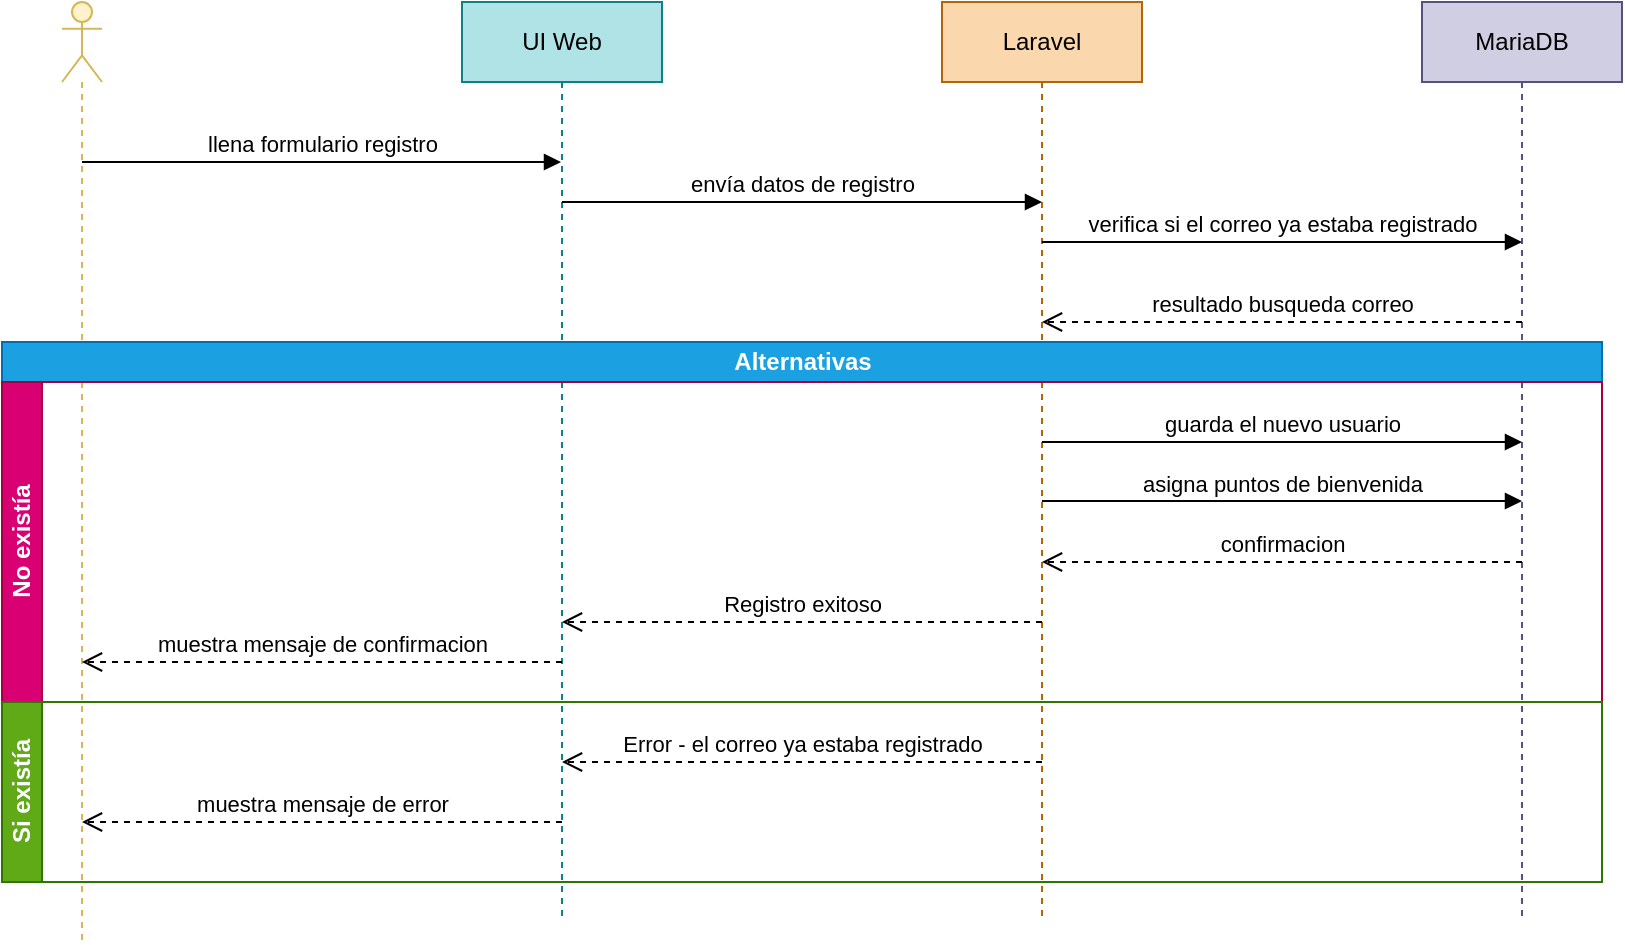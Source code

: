<mxfile version="28.1.2" pages="6">
  <diagram name="Registrar usuario" id="UJ_uNcz4UX6Dy2-KHooO">
    <mxGraphModel dx="853" dy="854" grid="1" gridSize="10" guides="1" tooltips="1" connect="1" arrows="1" fold="1" page="1" pageScale="1" pageWidth="827" pageHeight="1169" math="0" shadow="0">
      <root>
        <mxCell id="0" />
        <mxCell id="1" parent="0" />
        <mxCell id="fkNS6kfE9ZaTTPGnt6FC-4" value="" style="shape=umlLifeline;perimeter=lifelinePerimeter;whiteSpace=wrap;html=1;container=1;dropTarget=0;collapsible=0;recursiveResize=0;outlineConnect=0;portConstraint=eastwest;newEdgeStyle={&quot;curved&quot;:0,&quot;rounded&quot;:0};participant=umlActor;fillColor=#fff2cc;strokeColor=#d6b656;" vertex="1" parent="1">
          <mxGeometry x="30" y="40" width="20" height="470" as="geometry" />
        </mxCell>
        <mxCell id="fkNS6kfE9ZaTTPGnt6FC-5" value="UI Web" style="shape=umlLifeline;perimeter=lifelinePerimeter;whiteSpace=wrap;html=1;container=1;dropTarget=0;collapsible=0;recursiveResize=0;outlineConnect=0;portConstraint=eastwest;newEdgeStyle={&quot;curved&quot;:0,&quot;rounded&quot;:0};fillColor=#b0e3e6;strokeColor=#0e8088;" vertex="1" parent="1">
          <mxGeometry x="230" y="40" width="100" height="460" as="geometry" />
        </mxCell>
        <mxCell id="fkNS6kfE9ZaTTPGnt6FC-6" value="Laravel" style="shape=umlLifeline;perimeter=lifelinePerimeter;whiteSpace=wrap;html=1;container=1;dropTarget=0;collapsible=0;recursiveResize=0;outlineConnect=0;portConstraint=eastwest;newEdgeStyle={&quot;curved&quot;:0,&quot;rounded&quot;:0};fillColor=#fad7ac;strokeColor=#b46504;" vertex="1" parent="1">
          <mxGeometry x="470" y="40" width="100" height="460" as="geometry" />
        </mxCell>
        <mxCell id="fkNS6kfE9ZaTTPGnt6FC-7" value="MariaDB" style="shape=umlLifeline;perimeter=lifelinePerimeter;whiteSpace=wrap;html=1;container=1;dropTarget=0;collapsible=0;recursiveResize=0;outlineConnect=0;portConstraint=eastwest;newEdgeStyle={&quot;curved&quot;:0,&quot;rounded&quot;:0};fillColor=#d0cee2;strokeColor=#56517e;" vertex="1" parent="1">
          <mxGeometry x="710" y="40" width="100" height="460" as="geometry" />
        </mxCell>
        <mxCell id="fkNS6kfE9ZaTTPGnt6FC-8" value="llena formulario registro" style="html=1;verticalAlign=bottom;endArrow=block;curved=0;rounded=0;" edge="1" parent="1" target="fkNS6kfE9ZaTTPGnt6FC-5">
          <mxGeometry x="0.002" width="80" relative="1" as="geometry">
            <mxPoint x="40" y="120" as="sourcePoint" />
            <mxPoint x="120" y="120" as="targetPoint" />
            <mxPoint as="offset" />
          </mxGeometry>
        </mxCell>
        <mxCell id="fkNS6kfE9ZaTTPGnt6FC-9" value="envía datos de registro" style="html=1;verticalAlign=bottom;endArrow=block;curved=0;rounded=0;" edge="1" parent="1">
          <mxGeometry x="0.002" width="80" relative="1" as="geometry">
            <mxPoint x="280" y="140" as="sourcePoint" />
            <mxPoint x="520" y="140" as="targetPoint" />
            <mxPoint as="offset" />
          </mxGeometry>
        </mxCell>
        <mxCell id="fkNS6kfE9ZaTTPGnt6FC-10" value="verifica si el correo ya estaba registrado" style="html=1;verticalAlign=bottom;endArrow=block;curved=0;rounded=0;" edge="1" parent="1">
          <mxGeometry x="0.002" width="80" relative="1" as="geometry">
            <mxPoint x="520" y="160" as="sourcePoint" />
            <mxPoint x="760" y="160" as="targetPoint" />
            <mxPoint as="offset" />
          </mxGeometry>
        </mxCell>
        <mxCell id="fkNS6kfE9ZaTTPGnt6FC-11" value="resultado busqueda correo" style="html=1;verticalAlign=bottom;endArrow=open;dashed=1;endSize=8;curved=0;rounded=0;" edge="1" parent="1" target="fkNS6kfE9ZaTTPGnt6FC-6">
          <mxGeometry relative="1" as="geometry">
            <mxPoint x="760" y="200" as="sourcePoint" />
            <mxPoint x="680" y="200" as="targetPoint" />
          </mxGeometry>
        </mxCell>
        <mxCell id="fkNS6kfE9ZaTTPGnt6FC-12" value="Alternativas" style="swimlane;childLayout=stackLayout;resizeParent=1;resizeParentMax=0;horizontal=1;startSize=20;horizontalStack=0;html=1;fillColor=#1ba1e2;fontColor=#ffffff;strokeColor=#006EAF;" vertex="1" parent="1">
          <mxGeometry y="210" width="800" height="270" as="geometry">
            <mxRectangle x="10" y="210" width="60" height="30" as="alternateBounds" />
          </mxGeometry>
        </mxCell>
        <mxCell id="fkNS6kfE9ZaTTPGnt6FC-13" value="No existía" style="swimlane;startSize=20;horizontal=0;html=1;fillColor=#d80073;strokeColor=#A50040;fontColor=#ffffff;" vertex="1" parent="fkNS6kfE9ZaTTPGnt6FC-12">
          <mxGeometry y="20" width="800" height="160" as="geometry" />
        </mxCell>
        <mxCell id="fkNS6kfE9ZaTTPGnt6FC-16" value="guarda el nuevo usuario" style="html=1;verticalAlign=bottom;endArrow=block;curved=0;rounded=0;" edge="1" parent="fkNS6kfE9ZaTTPGnt6FC-13">
          <mxGeometry x="0.002" width="80" relative="1" as="geometry">
            <mxPoint x="520" y="30" as="sourcePoint" />
            <mxPoint x="760" y="30" as="targetPoint" />
            <mxPoint as="offset" />
          </mxGeometry>
        </mxCell>
        <mxCell id="fkNS6kfE9ZaTTPGnt6FC-17" value="asigna puntos de bienvenida" style="html=1;verticalAlign=bottom;endArrow=block;curved=0;rounded=0;" edge="1" parent="fkNS6kfE9ZaTTPGnt6FC-13">
          <mxGeometry x="0.002" width="80" relative="1" as="geometry">
            <mxPoint x="520" y="59.5" as="sourcePoint" />
            <mxPoint x="760" y="59.5" as="targetPoint" />
            <mxPoint as="offset" />
          </mxGeometry>
        </mxCell>
        <mxCell id="fkNS6kfE9ZaTTPGnt6FC-20" value="confirmacion" style="html=1;verticalAlign=bottom;endArrow=open;dashed=1;endSize=8;curved=0;rounded=0;" edge="1" parent="fkNS6kfE9ZaTTPGnt6FC-13">
          <mxGeometry relative="1" as="geometry">
            <mxPoint x="760" y="90" as="sourcePoint" />
            <mxPoint x="520" y="90" as="targetPoint" />
          </mxGeometry>
        </mxCell>
        <mxCell id="fkNS6kfE9ZaTTPGnt6FC-21" value="Registro exitoso" style="html=1;verticalAlign=bottom;endArrow=open;dashed=1;endSize=8;curved=0;rounded=0;" edge="1" parent="fkNS6kfE9ZaTTPGnt6FC-13">
          <mxGeometry relative="1" as="geometry">
            <mxPoint x="520" y="120" as="sourcePoint" />
            <mxPoint x="280" y="120" as="targetPoint" />
          </mxGeometry>
        </mxCell>
        <mxCell id="fkNS6kfE9ZaTTPGnt6FC-22" value="muestra mensaje de confirmacion" style="html=1;verticalAlign=bottom;endArrow=open;dashed=1;endSize=8;curved=0;rounded=0;" edge="1" parent="fkNS6kfE9ZaTTPGnt6FC-13">
          <mxGeometry relative="1" as="geometry">
            <mxPoint x="280" y="140" as="sourcePoint" />
            <mxPoint x="40" y="140" as="targetPoint" />
          </mxGeometry>
        </mxCell>
        <mxCell id="fkNS6kfE9ZaTTPGnt6FC-14" value="Si existía" style="swimlane;startSize=20;horizontal=0;html=1;fillColor=#60a917;strokeColor=#2D7600;fontColor=#ffffff;" vertex="1" parent="fkNS6kfE9ZaTTPGnt6FC-12">
          <mxGeometry y="180" width="800" height="90" as="geometry" />
        </mxCell>
        <mxCell id="fkNS6kfE9ZaTTPGnt6FC-23" value="Error - el correo ya estaba registrado" style="html=1;verticalAlign=bottom;endArrow=open;dashed=1;endSize=8;curved=0;rounded=0;" edge="1" parent="fkNS6kfE9ZaTTPGnt6FC-14">
          <mxGeometry relative="1" as="geometry">
            <mxPoint x="520" y="30" as="sourcePoint" />
            <mxPoint x="280" y="30" as="targetPoint" />
          </mxGeometry>
        </mxCell>
        <mxCell id="fkNS6kfE9ZaTTPGnt6FC-24" value="muestra mensaje de error" style="html=1;verticalAlign=bottom;endArrow=open;dashed=1;endSize=8;curved=0;rounded=0;" edge="1" parent="fkNS6kfE9ZaTTPGnt6FC-14">
          <mxGeometry relative="1" as="geometry">
            <mxPoint x="280" y="60" as="sourcePoint" />
            <mxPoint x="40" y="60" as="targetPoint" />
          </mxGeometry>
        </mxCell>
      </root>
    </mxGraphModel>
  </diagram>
  <diagram id="Fi9uTJv4X4S3w-IiJZkT" name="Iniciar sesion">
    <mxGraphModel dx="1749" dy="1005" grid="1" gridSize="10" guides="1" tooltips="1" connect="1" arrows="1" fold="1" page="1" pageScale="1" pageWidth="827" pageHeight="1169" math="0" shadow="0">
      <root>
        <mxCell id="0" />
        <mxCell id="1" parent="0" />
        <mxCell id="q822ZF4J83Y08JKzgjxK-1" value="" style="shape=umlLifeline;perimeter=lifelinePerimeter;whiteSpace=wrap;html=1;container=1;dropTarget=0;collapsible=0;recursiveResize=0;outlineConnect=0;portConstraint=eastwest;newEdgeStyle={&quot;curved&quot;:0,&quot;rounded&quot;:0};participant=umlActor;fillColor=#fff2cc;strokeColor=#d6b656;" vertex="1" parent="1">
          <mxGeometry x="30" y="40" width="20" height="1120" as="geometry" />
        </mxCell>
        <mxCell id="q822ZF4J83Y08JKzgjxK-2" value="UI Web" style="shape=umlLifeline;perimeter=lifelinePerimeter;whiteSpace=wrap;html=1;container=1;dropTarget=0;collapsible=0;recursiveResize=0;outlineConnect=0;portConstraint=eastwest;newEdgeStyle={&quot;curved&quot;:0,&quot;rounded&quot;:0};fillColor=#b0e3e6;strokeColor=#0e8088;" vertex="1" parent="1">
          <mxGeometry x="230" y="40" width="100" height="1120" as="geometry" />
        </mxCell>
        <mxCell id="q822ZF4J83Y08JKzgjxK-3" value="Laravel" style="shape=umlLifeline;perimeter=lifelinePerimeter;whiteSpace=wrap;html=1;container=1;dropTarget=0;collapsible=0;recursiveResize=0;outlineConnect=0;portConstraint=eastwest;newEdgeStyle={&quot;curved&quot;:0,&quot;rounded&quot;:0};fillColor=#fad7ac;strokeColor=#b46504;" vertex="1" parent="1">
          <mxGeometry x="470" y="40" width="100" height="1120" as="geometry" />
        </mxCell>
        <mxCell id="q822ZF4J83Y08JKzgjxK-4" value="MariaDB" style="shape=umlLifeline;perimeter=lifelinePerimeter;whiteSpace=wrap;html=1;container=1;dropTarget=0;collapsible=0;recursiveResize=0;outlineConnect=0;portConstraint=eastwest;newEdgeStyle={&quot;curved&quot;:0,&quot;rounded&quot;:0};fillColor=#d0cee2;strokeColor=#56517e;" vertex="1" parent="1">
          <mxGeometry x="710" y="40" width="100" height="1120" as="geometry" />
        </mxCell>
        <mxCell id="ua6VMXtDy6MTpeNDuI1c-1" value="ingresa correo y contraseña" style="html=1;verticalAlign=bottom;endArrow=block;curved=0;rounded=0;" edge="1" parent="1">
          <mxGeometry x="0.002" width="80" relative="1" as="geometry">
            <mxPoint x="40" y="110" as="sourcePoint" />
            <mxPoint x="280" y="110" as="targetPoint" />
            <mxPoint as="offset" />
          </mxGeometry>
        </mxCell>
        <mxCell id="ua6VMXtDy6MTpeNDuI1c-2" value="envia correo y contraseña" style="html=1;verticalAlign=bottom;endArrow=block;curved=0;rounded=0;" edge="1" parent="1">
          <mxGeometry width="80" relative="1" as="geometry">
            <mxPoint x="280" y="130" as="sourcePoint" />
            <mxPoint x="520" y="130" as="targetPoint" />
            <mxPoint as="offset" />
          </mxGeometry>
        </mxCell>
        <mxCell id="ua6VMXtDy6MTpeNDuI1c-3" value="verifica si el usuario existe" style="html=1;verticalAlign=bottom;endArrow=block;curved=0;rounded=0;" edge="1" parent="1">
          <mxGeometry width="80" relative="1" as="geometry">
            <mxPoint x="520" y="140" as="sourcePoint" />
            <mxPoint x="760" y="140" as="targetPoint" />
            <mxPoint as="offset" />
          </mxGeometry>
        </mxCell>
        <mxCell id="IFvK_lkDma7g4BDo8xlm-1" value="devuelve datos del usuario" style="html=1;verticalAlign=bottom;endArrow=open;dashed=1;endSize=8;curved=0;rounded=0;" edge="1" parent="1">
          <mxGeometry relative="1" as="geometry">
            <mxPoint x="760" y="170" as="sourcePoint" />
            <mxPoint x="520" y="170" as="targetPoint" />
            <mxPoint as="offset" />
          </mxGeometry>
        </mxCell>
        <mxCell id="ENkMs6y6ILJ4iQwvU0UK-1" value="Alternativas existencia de usuario" style="swimlane;childLayout=stackLayout;resizeParent=1;resizeParentMax=0;horizontal=1;startSize=20;horizontalStack=0;html=1;fillColor=#1ba1e2;fontColor=#ffffff;strokeColor=#006EAF;" vertex="1" parent="1">
          <mxGeometry x="-50" y="180" width="864" height="980" as="geometry">
            <mxRectangle x="10" y="210" width="60" height="30" as="alternateBounds" />
          </mxGeometry>
        </mxCell>
        <mxCell id="ENkMs6y6ILJ4iQwvU0UK-2" value="Si existe" style="swimlane;startSize=20;horizontal=0;html=1;fillColor=#60a917;strokeColor=#2D7600;fontColor=#ffffff;" vertex="1" parent="ENkMs6y6ILJ4iQwvU0UK-1">
          <mxGeometry y="20" width="864" height="880" as="geometry" />
        </mxCell>
        <mxCell id="ENkMs6y6ILJ4iQwvU0UK-13" value="" style="html=1;points=[[0,0,0,0,5],[0,1,0,0,-5],[1,0,0,0,5],[1,1,0,0,-5]];perimeter=orthogonalPerimeter;outlineConnect=0;targetShapes=umlLifeline;portConstraint=eastwest;newEdgeStyle={&quot;curved&quot;:0,&quot;rounded&quot;:0};" vertex="1" parent="ENkMs6y6ILJ4iQwvU0UK-2">
          <mxGeometry x="566" y="30" width="10" height="40" as="geometry" />
        </mxCell>
        <mxCell id="ENkMs6y6ILJ4iQwvU0UK-14" value="verificar hash de contraseña" style="html=1;align=left;spacingLeft=2;endArrow=block;rounded=0;edgeStyle=orthogonalEdgeStyle;curved=0;rounded=0;" edge="1" target="ENkMs6y6ILJ4iQwvU0UK-13" parent="ENkMs6y6ILJ4iQwvU0UK-2">
          <mxGeometry relative="1" as="geometry">
            <mxPoint x="571" y="10" as="sourcePoint" />
            <Array as="points">
              <mxPoint x="601" y="40" />
            </Array>
          </mxGeometry>
        </mxCell>
        <mxCell id="ENkMs6y6ILJ4iQwvU0UK-16" value="Alternativas hash valido" style="swimlane;childLayout=stackLayout;resizeParent=1;resizeParentMax=0;horizontal=1;startSize=20;horizontalStack=0;html=1;fillColor=#1ba1e2;fontColor=#ffffff;strokeColor=#006EAF;" vertex="1" parent="ENkMs6y6ILJ4iQwvU0UK-2">
          <mxGeometry x="30" y="75" width="834" height="800" as="geometry">
            <mxRectangle x="10" y="210" width="60" height="30" as="alternateBounds" />
          </mxGeometry>
        </mxCell>
        <mxCell id="ENkMs6y6ILJ4iQwvU0UK-17" value="Hash valido" style="swimlane;startSize=20;horizontal=0;html=1;fillColor=#60a917;strokeColor=#2D7600;fontColor=#ffffff;" vertex="1" parent="ENkMs6y6ILJ4iQwvU0UK-16">
          <mxGeometry y="20" width="834" height="700" as="geometry" />
        </mxCell>
        <mxCell id="ENkMs6y6ILJ4iQwvU0UK-22" value="Alternativas tiene 2fa" style="swimlane;childLayout=stackLayout;resizeParent=1;resizeParentMax=0;horizontal=1;startSize=20;horizontalStack=0;html=1;fillColor=#1ba1e2;fontColor=#ffffff;strokeColor=#006EAF;" vertex="1" parent="ENkMs6y6ILJ4iQwvU0UK-17">
          <mxGeometry x="34" y="90" width="776" height="590" as="geometry">
            <mxRectangle x="10" y="210" width="60" height="30" as="alternateBounds" />
          </mxGeometry>
        </mxCell>
        <mxCell id="ENkMs6y6ILJ4iQwvU0UK-23" value="Si tiene" style="swimlane;startSize=20;horizontal=0;html=1;fillColor=#60a917;strokeColor=#2D7600;fontColor=#ffffff;" vertex="1" parent="ENkMs6y6ILJ4iQwvU0UK-22">
          <mxGeometry y="20" width="776" height="460" as="geometry" />
        </mxCell>
        <mxCell id="ENkMs6y6ILJ4iQwvU0UK-32" value="" style="html=1;points=[[0,0,0,0,5],[0,1,0,0,-5],[1,0,0,0,5],[1,1,0,0,-5]];perimeter=orthogonalPerimeter;outlineConnect=0;targetShapes=umlLifeline;portConstraint=eastwest;newEdgeStyle={&quot;curved&quot;:0,&quot;rounded&quot;:0};" vertex="1" parent="ENkMs6y6ILJ4iQwvU0UK-23">
          <mxGeometry x="502" y="35" width="10" height="40" as="geometry" />
        </mxCell>
        <mxCell id="ENkMs6y6ILJ4iQwvU0UK-33" value="envía correo con codigo" style="html=1;align=left;spacingLeft=2;endArrow=block;rounded=0;edgeStyle=orthogonalEdgeStyle;curved=0;rounded=0;" edge="1" target="ENkMs6y6ILJ4iQwvU0UK-32" parent="ENkMs6y6ILJ4iQwvU0UK-23">
          <mxGeometry relative="1" as="geometry">
            <mxPoint x="507" y="15" as="sourcePoint" />
            <Array as="points">
              <mxPoint x="537" y="45" />
            </Array>
          </mxGeometry>
        </mxCell>
        <mxCell id="ENkMs6y6ILJ4iQwvU0UK-37" value="solicita codigo" style="html=1;verticalAlign=bottom;endArrow=open;dashed=1;endSize=8;curved=0;rounded=0;" edge="1" parent="ENkMs6y6ILJ4iQwvU0UK-23">
          <mxGeometry relative="1" as="geometry">
            <mxPoint x="508" y="85" as="sourcePoint" />
            <mxPoint x="268" y="85" as="targetPoint" />
            <mxPoint as="offset" />
          </mxGeometry>
        </mxCell>
        <mxCell id="ENkMs6y6ILJ4iQwvU0UK-38" value="solicita codigo" style="html=1;verticalAlign=bottom;endArrow=open;dashed=1;endSize=8;curved=0;rounded=0;" edge="1" parent="ENkMs6y6ILJ4iQwvU0UK-23">
          <mxGeometry relative="1" as="geometry">
            <mxPoint x="266" y="109.58" as="sourcePoint" />
            <mxPoint x="26" y="109.58" as="targetPoint" />
            <mxPoint as="offset" />
          </mxGeometry>
        </mxCell>
        <mxCell id="ENkMs6y6ILJ4iQwvU0UK-40" value="ingresa codigo" style="html=1;verticalAlign=bottom;endArrow=block;curved=0;rounded=0;" edge="1" parent="ENkMs6y6ILJ4iQwvU0UK-23">
          <mxGeometry x="0.002" width="80" relative="1" as="geometry">
            <mxPoint x="26" y="135" as="sourcePoint" />
            <mxPoint x="266" y="135" as="targetPoint" />
            <mxPoint as="offset" />
          </mxGeometry>
        </mxCell>
        <mxCell id="ENkMs6y6ILJ4iQwvU0UK-41" value="envia codigo" style="html=1;verticalAlign=bottom;endArrow=block;curved=0;rounded=0;" edge="1" parent="ENkMs6y6ILJ4iQwvU0UK-23">
          <mxGeometry x="0.002" width="80" relative="1" as="geometry">
            <mxPoint x="268" y="155" as="sourcePoint" />
            <mxPoint x="508" y="155" as="targetPoint" />
            <mxPoint as="offset" />
          </mxGeometry>
        </mxCell>
        <mxCell id="ENkMs6y6ILJ4iQwvU0UK-42" value="Alternativas codigo 2fa correcto" style="swimlane;childLayout=stackLayout;resizeParent=1;resizeParentMax=0;horizontal=1;startSize=20;horizontalStack=0;html=1;fillColor=#1ba1e2;fontColor=#ffffff;strokeColor=#006EAF;" vertex="1" parent="ENkMs6y6ILJ4iQwvU0UK-23">
          <mxGeometry x="35" y="255" width="730" height="190" as="geometry">
            <mxRectangle x="10" y="210" width="60" height="30" as="alternateBounds" />
          </mxGeometry>
        </mxCell>
        <mxCell id="ENkMs6y6ILJ4iQwvU0UK-43" value="Corecto" style="swimlane;startSize=20;horizontal=0;html=1;fillColor=#60a917;strokeColor=#2D7600;fontColor=#ffffff;" vertex="1" parent="ENkMs6y6ILJ4iQwvU0UK-42">
          <mxGeometry y="20" width="730" height="100" as="geometry" />
        </mxCell>
        <mxCell id="ENkMs6y6ILJ4iQwvU0UK-49" value="genera nuevo código y lo almacena" style="html=1;verticalAlign=bottom;endArrow=block;curved=0;rounded=0;" edge="1" parent="ENkMs6y6ILJ4iQwvU0UK-43">
          <mxGeometry x="0.002" width="80" relative="1" as="geometry">
            <mxPoint x="471" y="24.5" as="sourcePoint" />
            <mxPoint x="711" y="24.5" as="targetPoint" />
            <mxPoint as="offset" />
          </mxGeometry>
        </mxCell>
        <mxCell id="ENkMs6y6ILJ4iQwvU0UK-50" value="ingreso aprobado" style="html=1;verticalAlign=bottom;endArrow=open;dashed=1;endSize=8;curved=0;rounded=0;" edge="1" parent="ENkMs6y6ILJ4iQwvU0UK-43">
          <mxGeometry relative="1" as="geometry">
            <mxPoint x="468" y="40" as="sourcePoint" />
            <mxPoint x="228" y="40" as="targetPoint" />
            <mxPoint as="offset" />
          </mxGeometry>
        </mxCell>
        <mxCell id="ENkMs6y6ILJ4iQwvU0UK-51" value="ingreso aprobado" style="html=1;verticalAlign=bottom;endArrow=open;dashed=1;endSize=8;curved=0;rounded=0;" edge="1" parent="ENkMs6y6ILJ4iQwvU0UK-43">
          <mxGeometry relative="1" as="geometry">
            <mxPoint x="231" y="80" as="sourcePoint" />
            <mxPoint x="21" y="80" as="targetPoint" />
            <mxPoint as="offset" />
          </mxGeometry>
        </mxCell>
        <mxCell id="ENkMs6y6ILJ4iQwvU0UK-44" value="Incorrecto" style="swimlane;startSize=20;horizontal=0;html=1;fillColor=#d80073;strokeColor=#A50040;fontColor=#ffffff;" vertex="1" parent="ENkMs6y6ILJ4iQwvU0UK-42">
          <mxGeometry y="120" width="730" height="70" as="geometry" />
        </mxCell>
        <mxCell id="ENkMs6y6ILJ4iQwvU0UK-52" value="ingreso denegado" style="html=1;verticalAlign=bottom;endArrow=open;dashed=1;endSize=8;curved=0;rounded=0;" edge="1" parent="ENkMs6y6ILJ4iQwvU0UK-44">
          <mxGeometry relative="1" as="geometry">
            <mxPoint x="468" y="30" as="sourcePoint" />
            <mxPoint x="228" y="30" as="targetPoint" />
            <mxPoint as="offset" />
          </mxGeometry>
        </mxCell>
        <mxCell id="ENkMs6y6ILJ4iQwvU0UK-54" value="ingreso denegado" style="html=1;verticalAlign=bottom;endArrow=open;dashed=1;endSize=8;curved=0;rounded=0;" edge="1" parent="ENkMs6y6ILJ4iQwvU0UK-44">
          <mxGeometry relative="1" as="geometry">
            <mxPoint x="231" y="50" as="sourcePoint" />
            <mxPoint x="21" y="50" as="targetPoint" />
            <mxPoint as="offset" />
          </mxGeometry>
        </mxCell>
        <mxCell id="ENkMs6y6ILJ4iQwvU0UK-45" value="" style="html=1;points=[[0,0,0,0,5],[0,1,0,0,-5],[1,0,0,0,5],[1,1,0,0,-5]];perimeter=orthogonalPerimeter;outlineConnect=0;targetShapes=umlLifeline;portConstraint=eastwest;newEdgeStyle={&quot;curved&quot;:0,&quot;rounded&quot;:0};" vertex="1" parent="ENkMs6y6ILJ4iQwvU0UK-23">
          <mxGeometry x="502" y="198" width="10" height="40" as="geometry" />
        </mxCell>
        <mxCell id="ENkMs6y6ILJ4iQwvU0UK-46" value="verifica que el codigo sea correcto" style="html=1;align=left;spacingLeft=2;endArrow=block;rounded=0;edgeStyle=orthogonalEdgeStyle;curved=0;rounded=0;" edge="1" target="ENkMs6y6ILJ4iQwvU0UK-45" parent="ENkMs6y6ILJ4iQwvU0UK-23">
          <mxGeometry x="0.012" relative="1" as="geometry">
            <mxPoint x="507" y="178" as="sourcePoint" />
            <Array as="points">
              <mxPoint x="537" y="208" />
            </Array>
            <mxPoint as="offset" />
          </mxGeometry>
        </mxCell>
        <mxCell id="ENkMs6y6ILJ4iQwvU0UK-24" value="No tiene" style="swimlane;startSize=20;horizontal=0;html=1;fillColor=#d80073;strokeColor=#A50040;fontColor=#ffffff;" vertex="1" parent="ENkMs6y6ILJ4iQwvU0UK-22">
          <mxGeometry y="480" width="776" height="110" as="geometry" />
        </mxCell>
        <mxCell id="ENkMs6y6ILJ4iQwvU0UK-55" value="ingreso aprobado" style="html=1;verticalAlign=bottom;endArrow=open;dashed=1;endSize=8;curved=0;rounded=0;" edge="1" parent="ENkMs6y6ILJ4iQwvU0UK-24">
          <mxGeometry relative="1" as="geometry">
            <mxPoint x="508" y="39.5" as="sourcePoint" />
            <mxPoint x="268" y="39.5" as="targetPoint" />
            <mxPoint as="offset" />
          </mxGeometry>
        </mxCell>
        <mxCell id="ENkMs6y6ILJ4iQwvU0UK-56" value="ingreso aprobado" style="html=1;verticalAlign=bottom;endArrow=open;dashed=1;endSize=8;curved=0;rounded=0;" edge="1" parent="ENkMs6y6ILJ4iQwvU0UK-24">
          <mxGeometry relative="1" as="geometry">
            <mxPoint x="266" y="75" as="sourcePoint" />
            <mxPoint x="26" y="75" as="targetPoint" />
            <mxPoint as="offset" />
          </mxGeometry>
        </mxCell>
        <mxCell id="ENkMs6y6ILJ4iQwvU0UK-25" value="" style="html=1;points=[[0,0,0,0,5],[0,1,0,0,-5],[1,0,0,0,5],[1,1,0,0,-5]];perimeter=orthogonalPerimeter;outlineConnect=0;targetShapes=umlLifeline;portConstraint=eastwest;newEdgeStyle={&quot;curved&quot;:0,&quot;rounded&quot;:0};" vertex="1" parent="ENkMs6y6ILJ4iQwvU0UK-17">
          <mxGeometry x="535" y="35" width="10" height="40" as="geometry" />
        </mxCell>
        <mxCell id="ENkMs6y6ILJ4iQwvU0UK-26" value="verificar si tiene 2fa" style="html=1;align=left;spacingLeft=2;endArrow=block;rounded=0;edgeStyle=orthogonalEdgeStyle;curved=0;rounded=0;" edge="1" target="ENkMs6y6ILJ4iQwvU0UK-25" parent="ENkMs6y6ILJ4iQwvU0UK-17">
          <mxGeometry relative="1" as="geometry">
            <mxPoint x="540" y="15" as="sourcePoint" />
            <Array as="points">
              <mxPoint x="570" y="45" />
            </Array>
          </mxGeometry>
        </mxCell>
        <mxCell id="ENkMs6y6ILJ4iQwvU0UK-20" value="Hash invalido" style="swimlane;startSize=20;horizontal=0;html=1;fillColor=#d80073;strokeColor=#A50040;fontColor=#ffffff;" vertex="1" parent="ENkMs6y6ILJ4iQwvU0UK-16">
          <mxGeometry y="720" width="834" height="80" as="geometry" />
        </mxCell>
        <mxCell id="ENkMs6y6ILJ4iQwvU0UK-57" value="ingreso denegado" style="html=1;verticalAlign=bottom;endArrow=open;dashed=1;endSize=8;curved=0;rounded=0;" edge="1" parent="ENkMs6y6ILJ4iQwvU0UK-20">
          <mxGeometry relative="1" as="geometry">
            <mxPoint x="539" y="25" as="sourcePoint" />
            <mxPoint x="299" y="25" as="targetPoint" />
            <mxPoint as="offset" />
          </mxGeometry>
        </mxCell>
        <mxCell id="ENkMs6y6ILJ4iQwvU0UK-58" value="ingreso denegado" style="html=1;verticalAlign=bottom;endArrow=open;dashed=1;endSize=8;curved=0;rounded=0;" edge="1" parent="ENkMs6y6ILJ4iQwvU0UK-20" target="q822ZF4J83Y08JKzgjxK-1">
          <mxGeometry relative="1" as="geometry">
            <mxPoint x="302" y="45" as="sourcePoint" />
            <mxPoint x="92" y="45" as="targetPoint" />
            <mxPoint as="offset" />
          </mxGeometry>
        </mxCell>
        <mxCell id="ENkMs6y6ILJ4iQwvU0UK-8" value="No existe" style="swimlane;startSize=20;horizontal=0;html=1;fillColor=#d80073;strokeColor=#A50040;fontColor=#ffffff;" vertex="1" parent="ENkMs6y6ILJ4iQwvU0UK-1">
          <mxGeometry y="900" width="864" height="80" as="geometry" />
        </mxCell>
        <mxCell id="ENkMs6y6ILJ4iQwvU0UK-59" value="el usuario no existe" style="html=1;verticalAlign=bottom;endArrow=open;dashed=1;endSize=8;curved=0;rounded=0;" edge="1" parent="ENkMs6y6ILJ4iQwvU0UK-8">
          <mxGeometry relative="1" as="geometry">
            <mxPoint x="567" y="30" as="sourcePoint" />
            <mxPoint x="327" y="30" as="targetPoint" />
            <mxPoint as="offset" />
          </mxGeometry>
        </mxCell>
        <mxCell id="ENkMs6y6ILJ4iQwvU0UK-60" value="avisa que el usuario no existe" style="html=1;verticalAlign=bottom;endArrow=open;dashed=1;endSize=8;curved=0;rounded=0;" edge="1" parent="ENkMs6y6ILJ4iQwvU0UK-8">
          <mxGeometry relative="1" as="geometry">
            <mxPoint x="330" y="50" as="sourcePoint" />
            <mxPoint x="90" y="50" as="targetPoint" />
            <mxPoint as="offset" />
          </mxGeometry>
        </mxCell>
      </root>
    </mxGraphModel>
  </diagram>
  <diagram id="fpOzOTXc8peaXdHfrbjy" name="Buscar documento">
    <mxGraphModel dx="922" dy="1005" grid="1" gridSize="10" guides="1" tooltips="1" connect="1" arrows="1" fold="1" page="1" pageScale="1" pageWidth="827" pageHeight="1169" math="0" shadow="0">
      <root>
        <mxCell id="0" />
        <mxCell id="1" parent="0" />
        <mxCell id="m-SFEw4Y-wjcYDZA8aWO-1" value="" style="shape=umlLifeline;perimeter=lifelinePerimeter;whiteSpace=wrap;html=1;container=1;dropTarget=0;collapsible=0;recursiveResize=0;outlineConnect=0;portConstraint=eastwest;newEdgeStyle={&quot;curved&quot;:0,&quot;rounded&quot;:0};participant=umlActor;fillColor=#fff2cc;strokeColor=#d6b656;" vertex="1" parent="1">
          <mxGeometry x="30" y="10" width="20" height="450" as="geometry" />
        </mxCell>
        <mxCell id="m-SFEw4Y-wjcYDZA8aWO-2" value="UI Web" style="shape=umlLifeline;perimeter=lifelinePerimeter;whiteSpace=wrap;html=1;container=1;dropTarget=0;collapsible=0;recursiveResize=0;outlineConnect=0;portConstraint=eastwest;newEdgeStyle={&quot;curved&quot;:0,&quot;rounded&quot;:0};fillColor=#b0e3e6;strokeColor=#0e8088;" vertex="1" parent="1">
          <mxGeometry x="230" y="10" width="100" height="450" as="geometry" />
        </mxCell>
        <mxCell id="m-SFEw4Y-wjcYDZA8aWO-3" value="Laravel" style="shape=umlLifeline;perimeter=lifelinePerimeter;whiteSpace=wrap;html=1;container=1;dropTarget=0;collapsible=0;recursiveResize=0;outlineConnect=0;portConstraint=eastwest;newEdgeStyle={&quot;curved&quot;:0,&quot;rounded&quot;:0};fillColor=#fad7ac;strokeColor=#b46504;" vertex="1" parent="1">
          <mxGeometry x="470" y="10" width="100" height="450" as="geometry" />
        </mxCell>
        <mxCell id="m-SFEw4Y-wjcYDZA8aWO-4" value="MariaDB" style="shape=umlLifeline;perimeter=lifelinePerimeter;whiteSpace=wrap;html=1;container=1;dropTarget=0;collapsible=0;recursiveResize=0;outlineConnect=0;portConstraint=eastwest;newEdgeStyle={&quot;curved&quot;:0,&quot;rounded&quot;:0};fillColor=#d0cee2;strokeColor=#56517e;" vertex="1" parent="1">
          <mxGeometry x="710" y="10" width="100" height="450" as="geometry" />
        </mxCell>
        <mxCell id="KBl19JkoWNstOV5EKoK8-1" value="ingresa el documento, autor, categoria" style="html=1;verticalAlign=bottom;endArrow=block;curved=0;rounded=0;" edge="1" parent="1">
          <mxGeometry x="0.002" width="80" relative="1" as="geometry">
            <mxPoint x="40" y="90" as="sourcePoint" />
            <mxPoint x="280" y="90" as="targetPoint" />
            <mxPoint as="offset" />
          </mxGeometry>
        </mxCell>
        <mxCell id="KBl19JkoWNstOV5EKoK8-2" value="solicita la busqueda" style="html=1;verticalAlign=bottom;endArrow=block;curved=0;rounded=0;" edge="1" parent="1">
          <mxGeometry x="0.002" width="80" relative="1" as="geometry">
            <mxPoint x="280" y="110" as="sourcePoint" />
            <mxPoint x="520" y="110" as="targetPoint" />
            <mxPoint as="offset" />
          </mxGeometry>
        </mxCell>
        <mxCell id="KBl19JkoWNstOV5EKoK8-3" value="realiza consulta sql" style="html=1;verticalAlign=bottom;endArrow=block;curved=0;rounded=0;" edge="1" parent="1">
          <mxGeometry x="0.002" width="80" relative="1" as="geometry">
            <mxPoint x="520" y="130" as="sourcePoint" />
            <mxPoint x="760" y="130" as="targetPoint" />
            <mxPoint as="offset" />
          </mxGeometry>
        </mxCell>
        <mxCell id="xOaUqQyCbxqPCF2P1L6a-1" value="devuelve las publicaciones con coicidencias" style="html=1;verticalAlign=bottom;endArrow=open;dashed=1;endSize=8;curved=0;rounded=0;" edge="1" parent="1">
          <mxGeometry relative="1" as="geometry">
            <mxPoint x="760" y="170" as="sourcePoint" />
            <mxPoint x="520" y="170" as="targetPoint" />
            <mxPoint as="offset" />
          </mxGeometry>
        </mxCell>
        <mxCell id="xOaUqQyCbxqPCF2P1L6a-2" value="Alternativas de resultados encontrados" style="swimlane;childLayout=stackLayout;resizeParent=1;resizeParentMax=0;horizontal=1;startSize=20;horizontalStack=0;html=1;fillColor=#1ba1e2;fontColor=#ffffff;strokeColor=#006EAF;" vertex="1" parent="1">
          <mxGeometry x="13" y="190" width="757" height="240" as="geometry">
            <mxRectangle x="10" y="210" width="60" height="30" as="alternateBounds" />
          </mxGeometry>
        </mxCell>
        <mxCell id="xOaUqQyCbxqPCF2P1L6a-4" value="Hay coincidencias" style="swimlane;startSize=20;horizontal=0;html=1;fillColor=#60a917;strokeColor=#2D7600;fontColor=#ffffff;" vertex="1" parent="xOaUqQyCbxqPCF2P1L6a-2">
          <mxGeometry y="20" width="757" height="100" as="geometry" />
        </mxCell>
        <mxCell id="xOaUqQyCbxqPCF2P1L6a-5" value="devuelve las publicaciones con coicidencias" style="html=1;verticalAlign=bottom;endArrow=open;dashed=1;endSize=8;curved=0;rounded=0;" edge="1" parent="xOaUqQyCbxqPCF2P1L6a-4">
          <mxGeometry relative="1" as="geometry">
            <mxPoint x="507" y="40" as="sourcePoint" />
            <mxPoint x="267" y="40" as="targetPoint" />
            <mxPoint as="offset" />
          </mxGeometry>
        </mxCell>
        <mxCell id="xOaUqQyCbxqPCF2P1L6a-6" value="muestra las publicaciones con coicidencias" style="html=1;verticalAlign=bottom;endArrow=open;dashed=1;endSize=8;curved=0;rounded=0;" edge="1" parent="xOaUqQyCbxqPCF2P1L6a-4">
          <mxGeometry relative="1" as="geometry">
            <mxPoint x="267" y="70" as="sourcePoint" />
            <mxPoint x="27" y="70" as="targetPoint" />
            <mxPoint as="offset" />
          </mxGeometry>
        </mxCell>
        <mxCell id="xOaUqQyCbxqPCF2P1L6a-3" value="Sin coincidencias" style="swimlane;startSize=20;horizontal=0;html=1;fillColor=#d80073;strokeColor=#A50040;fontColor=#ffffff;" vertex="1" parent="xOaUqQyCbxqPCF2P1L6a-2">
          <mxGeometry y="120" width="757" height="120" as="geometry" />
        </mxCell>
        <mxCell id="xOaUqQyCbxqPCF2P1L6a-7" value="devuelve un error sin coicidencias" style="html=1;verticalAlign=bottom;endArrow=open;dashed=1;endSize=8;curved=0;rounded=0;" edge="1" parent="xOaUqQyCbxqPCF2P1L6a-3">
          <mxGeometry relative="1" as="geometry">
            <mxPoint x="507" y="40" as="sourcePoint" />
            <mxPoint x="267" y="40" as="targetPoint" />
            <mxPoint as="offset" />
          </mxGeometry>
        </mxCell>
        <mxCell id="xOaUqQyCbxqPCF2P1L6a-8" value="muestra que no hubieron coincidencias" style="html=1;verticalAlign=bottom;endArrow=open;dashed=1;endSize=8;curved=0;rounded=0;" edge="1" parent="xOaUqQyCbxqPCF2P1L6a-3">
          <mxGeometry relative="1" as="geometry">
            <mxPoint x="267" y="80" as="sourcePoint" />
            <mxPoint x="27" y="80" as="targetPoint" />
            <mxPoint as="offset" />
          </mxGeometry>
        </mxCell>
      </root>
    </mxGraphModel>
  </diagram>
  <diagram id="zZ5DsnF83vTAMPtURi3W" name="Crear publicacion">
    <mxGraphModel dx="922" dy="1005" grid="1" gridSize="10" guides="1" tooltips="1" connect="1" arrows="1" fold="1" page="1" pageScale="1" pageWidth="827" pageHeight="1169" math="0" shadow="0">
      <root>
        <mxCell id="0" />
        <mxCell id="1" parent="0" />
        <mxCell id="YmTJZWKyc2SqfbgyCa1s-1" value="" style="shape=umlLifeline;perimeter=lifelinePerimeter;whiteSpace=wrap;html=1;container=1;dropTarget=0;collapsible=0;recursiveResize=0;outlineConnect=0;portConstraint=eastwest;newEdgeStyle={&quot;curved&quot;:0,&quot;rounded&quot;:0};participant=umlActor;fillColor=#fff2cc;strokeColor=#d6b656;" vertex="1" parent="1">
          <mxGeometry x="30" y="40" width="20" height="520" as="geometry" />
        </mxCell>
        <mxCell id="YmTJZWKyc2SqfbgyCa1s-2" value="UI Web" style="shape=umlLifeline;perimeter=lifelinePerimeter;whiteSpace=wrap;html=1;container=1;dropTarget=0;collapsible=0;recursiveResize=0;outlineConnect=0;portConstraint=eastwest;newEdgeStyle={&quot;curved&quot;:0,&quot;rounded&quot;:0};fillColor=#b0e3e6;strokeColor=#0e8088;" vertex="1" parent="1">
          <mxGeometry x="230" y="40" width="100" height="520" as="geometry" />
        </mxCell>
        <mxCell id="YmTJZWKyc2SqfbgyCa1s-3" value="Laravel" style="shape=umlLifeline;perimeter=lifelinePerimeter;whiteSpace=wrap;html=1;container=1;dropTarget=0;collapsible=0;recursiveResize=0;outlineConnect=0;portConstraint=eastwest;newEdgeStyle={&quot;curved&quot;:0,&quot;rounded&quot;:0};fillColor=#fad7ac;strokeColor=#b46504;" vertex="1" parent="1">
          <mxGeometry x="470" y="40" width="100" height="520" as="geometry" />
        </mxCell>
        <mxCell id="YmTJZWKyc2SqfbgyCa1s-4" value="Sistema archivos" style="shape=umlLifeline;perimeter=lifelinePerimeter;whiteSpace=wrap;html=1;container=1;dropTarget=0;collapsible=0;recursiveResize=0;outlineConnect=0;portConstraint=eastwest;newEdgeStyle={&quot;curved&quot;:0,&quot;rounded&quot;:0};fillColor=#bac8d3;strokeColor=#23445d;" vertex="1" parent="1">
          <mxGeometry x="710" y="40" width="100" height="520" as="geometry" />
        </mxCell>
        <mxCell id="YmTJZWKyc2SqfbgyCa1s-5" value="MariaDB" style="shape=umlLifeline;perimeter=lifelinePerimeter;whiteSpace=wrap;html=1;container=1;dropTarget=0;collapsible=0;recursiveResize=0;outlineConnect=0;portConstraint=eastwest;newEdgeStyle={&quot;curved&quot;:0,&quot;rounded&quot;:0};fillColor=#d0cee2;strokeColor=#56517e;" vertex="1" parent="1">
          <mxGeometry x="950" y="40" width="100" height="520" as="geometry" />
        </mxCell>
        <mxCell id="YmTJZWKyc2SqfbgyCa1s-7" value="" style="shape=umlLifeline;perimeter=lifelinePerimeter;whiteSpace=wrap;html=1;container=1;dropTarget=0;collapsible=0;recursiveResize=0;outlineConnect=0;portConstraint=eastwest;newEdgeStyle={&quot;curved&quot;:0,&quot;rounded&quot;:0};participant=umlActor;fillColor=#f8cecc;strokeColor=#b85450;" vertex="1" parent="1">
          <mxGeometry x="1231" y="40" width="20" height="520" as="geometry" />
        </mxCell>
        <mxCell id="jNE6jSa2DHOizVWYxn7r-1" value="llena campos solicitados" style="html=1;verticalAlign=bottom;endArrow=block;curved=0;rounded=0;" edge="1" parent="1">
          <mxGeometry x="0.002" width="80" relative="1" as="geometry">
            <mxPoint x="40" y="120" as="sourcePoint" />
            <mxPoint x="280" y="120" as="targetPoint" />
            <mxPoint as="offset" />
          </mxGeometry>
        </mxCell>
        <mxCell id="jNE6jSa2DHOizVWYxn7r-2" value="carga el archivo de la publicacion" style="html=1;verticalAlign=bottom;endArrow=block;curved=0;rounded=0;" edge="1" parent="1">
          <mxGeometry x="0.002" width="80" relative="1" as="geometry">
            <mxPoint x="40" y="150" as="sourcePoint" />
            <mxPoint x="280" y="150" as="targetPoint" />
            <mxPoint as="offset" />
          </mxGeometry>
        </mxCell>
        <mxCell id="jNE6jSa2DHOizVWYxn7r-3" value="envia la informacion de la publicacion" style="html=1;verticalAlign=bottom;endArrow=block;curved=0;rounded=0;" edge="1" parent="1">
          <mxGeometry x="0.002" width="80" relative="1" as="geometry">
            <mxPoint x="280" y="170" as="sourcePoint" />
            <mxPoint x="520" y="170" as="targetPoint" />
            <mxPoint as="offset" />
          </mxGeometry>
        </mxCell>
        <mxCell id="OqT_r85C3hOZpdxcr8G9-2" value="guarda el archivo" style="html=1;verticalAlign=bottom;endArrow=block;curved=0;rounded=0;" edge="1" parent="1">
          <mxGeometry x="0.002" width="80" relative="1" as="geometry">
            <mxPoint x="520" y="200" as="sourcePoint" />
            <mxPoint x="760" y="200" as="targetPoint" />
            <mxPoint as="offset" />
          </mxGeometry>
        </mxCell>
        <mxCell id="OqT_r85C3hOZpdxcr8G9-3" value="guarda la informacion de la publicacion y la ruta del archivo guardado" style="html=1;verticalAlign=bottom;endArrow=block;curved=0;rounded=0;" edge="1" parent="1" target="YmTJZWKyc2SqfbgyCa1s-5">
          <mxGeometry x="0.002" width="80" relative="1" as="geometry">
            <mxPoint x="520" y="240" as="sourcePoint" />
            <mxPoint x="760" y="240" as="targetPoint" />
            <mxPoint as="offset" />
          </mxGeometry>
        </mxCell>
        <mxCell id="YQlCG5y9LFFDHH4IPABb-1" value="confirma la inserción" style="html=1;verticalAlign=bottom;endArrow=open;dashed=1;endSize=8;curved=0;rounded=0;" edge="1" parent="1" target="YmTJZWKyc2SqfbgyCa1s-3">
          <mxGeometry relative="1" as="geometry">
            <mxPoint x="1000" y="280" as="sourcePoint" />
            <mxPoint x="760" y="280" as="targetPoint" />
            <mxPoint as="offset" />
          </mxGeometry>
        </mxCell>
        <mxCell id="YQlCG5y9LFFDHH4IPABb-2" value="retorna mensaje&lt;div&gt;publicacion enviada para revision&lt;/div&gt;" style="html=1;verticalAlign=bottom;endArrow=open;dashed=1;endSize=8;curved=0;rounded=0;" edge="1" parent="1">
          <mxGeometry relative="1" as="geometry">
            <mxPoint x="520.5" y="310" as="sourcePoint" />
            <mxPoint x="280" y="310" as="targetPoint" />
            <mxPoint as="offset" />
          </mxGeometry>
        </mxCell>
        <mxCell id="YQlCG5y9LFFDHH4IPABb-3" value="muestra mensaje de confirmacion" style="html=1;verticalAlign=bottom;endArrow=open;dashed=1;endSize=8;curved=0;rounded=0;" edge="1" parent="1">
          <mxGeometry relative="1" as="geometry">
            <mxPoint x="280.5" y="340" as="sourcePoint" />
            <mxPoint x="40" y="340" as="targetPoint" />
            <mxPoint as="offset" />
          </mxGeometry>
        </mxCell>
        <mxCell id="YQlCG5y9LFFDHH4IPABb-4" value="Autorización" style="swimlane;horizontal=0;whiteSpace=wrap;html=1;fillColor=#60a917;fontColor=#ffffff;strokeColor=#2D7600;" vertex="1" parent="1">
          <mxGeometry x="10" y="370" width="1260" height="160" as="geometry" />
        </mxCell>
        <mxCell id="YQlCG5y9LFFDHH4IPABb-6" value="consulta publicaciones pendientes de revisión" style="html=1;verticalAlign=bottom;endArrow=block;curved=0;rounded=0;" edge="1" parent="YQlCG5y9LFFDHH4IPABb-4" target="YmTJZWKyc2SqfbgyCa1s-3">
          <mxGeometry x="0.002" width="80" relative="1" as="geometry">
            <mxPoint x="1231" y="30" as="sourcePoint" />
            <mxPoint x="1131" y="30" as="targetPoint" />
            <mxPoint as="offset" />
          </mxGeometry>
        </mxCell>
        <mxCell id="YQlCG5y9LFFDHH4IPABb-7" value="actualiza estado de publicaciones revisadas" style="html=1;verticalAlign=bottom;endArrow=block;curved=0;rounded=0;" edge="1" parent="YQlCG5y9LFFDHH4IPABb-4" target="YmTJZWKyc2SqfbgyCa1s-5">
          <mxGeometry x="0.002" width="80" relative="1" as="geometry">
            <mxPoint x="510" y="70" as="sourcePoint" />
            <mxPoint x="750" y="70" as="targetPoint" />
            <mxPoint as="offset" />
          </mxGeometry>
        </mxCell>
        <mxCell id="YQlCG5y9LFFDHH4IPABb-10" value="confirma la actualizacion" style="html=1;verticalAlign=bottom;endArrow=open;dashed=1;endSize=8;curved=0;rounded=0;" edge="1" parent="YQlCG5y9LFFDHH4IPABb-4">
          <mxGeometry relative="1" as="geometry">
            <mxPoint x="991" y="99.41" as="sourcePoint" />
            <mxPoint x="510" y="99.41" as="targetPoint" />
            <mxPoint as="offset" />
          </mxGeometry>
        </mxCell>
        <mxCell id="YQlCG5y9LFFDHH4IPABb-11" value="notifica el cambio de estado de la publicacion" style="html=1;verticalAlign=bottom;endArrow=open;dashed=1;endSize=8;curved=0;rounded=0;" edge="1" parent="YQlCG5y9LFFDHH4IPABb-4">
          <mxGeometry relative="1" as="geometry">
            <mxPoint x="511" y="130" as="sourcePoint" />
            <mxPoint x="30" y="130" as="targetPoint" />
            <mxPoint as="offset" />
          </mxGeometry>
        </mxCell>
      </root>
    </mxGraphModel>
  </diagram>
  <diagram id="vtfmibhNSXrZoSdYNUAp" name="Reportar publicacion">
    <mxGraphModel dx="1772" dy="1005" grid="1" gridSize="10" guides="1" tooltips="1" connect="1" arrows="1" fold="1" page="1" pageScale="1" pageWidth="827" pageHeight="1169" math="0" shadow="0">
      <root>
        <mxCell id="0" />
        <mxCell id="1" parent="0" />
        <mxCell id="S_7X52gaz88OkMrl9MHc-1" value="" style="shape=umlLifeline;perimeter=lifelinePerimeter;whiteSpace=wrap;html=1;container=1;dropTarget=0;collapsible=0;recursiveResize=0;outlineConnect=0;portConstraint=eastwest;newEdgeStyle={&quot;curved&quot;:0,&quot;rounded&quot;:0};participant=umlActor;fillColor=#fff2cc;strokeColor=#d6b656;" vertex="1" parent="1">
          <mxGeometry x="30" y="40" width="20" height="930" as="geometry" />
        </mxCell>
        <mxCell id="S_7X52gaz88OkMrl9MHc-2" value="UI Web" style="shape=umlLifeline;perimeter=lifelinePerimeter;whiteSpace=wrap;html=1;container=1;dropTarget=0;collapsible=0;recursiveResize=0;outlineConnect=0;portConstraint=eastwest;newEdgeStyle={&quot;curved&quot;:0,&quot;rounded&quot;:0};fillColor=#b0e3e6;strokeColor=#0e8088;" vertex="1" parent="1">
          <mxGeometry x="230" y="40" width="100" height="930" as="geometry" />
        </mxCell>
        <mxCell id="S_7X52gaz88OkMrl9MHc-3" value="Laravel" style="shape=umlLifeline;perimeter=lifelinePerimeter;whiteSpace=wrap;html=1;container=1;dropTarget=0;collapsible=0;recursiveResize=0;outlineConnect=0;portConstraint=eastwest;newEdgeStyle={&quot;curved&quot;:0,&quot;rounded&quot;:0};fillColor=#fad7ac;strokeColor=#b46504;" vertex="1" parent="1">
          <mxGeometry x="470" y="40" width="100" height="930" as="geometry" />
        </mxCell>
        <mxCell id="S_7X52gaz88OkMrl9MHc-5" value="MariaDB" style="shape=umlLifeline;perimeter=lifelinePerimeter;whiteSpace=wrap;html=1;container=1;dropTarget=0;collapsible=0;recursiveResize=0;outlineConnect=0;portConstraint=eastwest;newEdgeStyle={&quot;curved&quot;:0,&quot;rounded&quot;:0};fillColor=#d0cee2;strokeColor=#56517e;" vertex="1" parent="1">
          <mxGeometry x="710" y="40" width="100" height="930" as="geometry" />
        </mxCell>
        <mxCell id="S_7X52gaz88OkMrl9MHc-6" value="" style="shape=umlLifeline;perimeter=lifelinePerimeter;whiteSpace=wrap;html=1;container=1;dropTarget=0;collapsible=0;recursiveResize=0;outlineConnect=0;portConstraint=eastwest;newEdgeStyle={&quot;curved&quot;:0,&quot;rounded&quot;:0};participant=umlActor;fillColor=#f8cecc;strokeColor=#b85450;" vertex="1" parent="1">
          <mxGeometry x="991" y="40" width="20" height="930" as="geometry" />
        </mxCell>
        <mxCell id="TbVhJph2mN17j7-PXw_Z-1" value="selecciona &quot;reportar publicacion&quot;" style="html=1;verticalAlign=bottom;endArrow=block;curved=0;rounded=0;" edge="1" parent="1">
          <mxGeometry width="80" relative="1" as="geometry">
            <mxPoint x="40" y="110" as="sourcePoint" />
            <mxPoint x="280" y="110" as="targetPoint" />
            <mxPoint as="offset" />
          </mxGeometry>
        </mxCell>
        <mxCell id="601cWhS7T1yYXPAk0KC7-1" value="muestra formulario de reporte" style="html=1;verticalAlign=bottom;endArrow=open;dashed=1;endSize=8;curved=0;rounded=0;" edge="1" parent="1">
          <mxGeometry relative="1" as="geometry">
            <mxPoint x="280.5" y="140" as="sourcePoint" />
            <mxPoint x="40" y="140" as="targetPoint" />
            <mxPoint as="offset" />
          </mxGeometry>
        </mxCell>
        <mxCell id="601cWhS7T1yYXPAk0KC7-2" value="envía formulario de reporte" style="html=1;verticalAlign=bottom;endArrow=block;curved=0;rounded=0;" edge="1" parent="1">
          <mxGeometry width="80" relative="1" as="geometry">
            <mxPoint x="40" y="170" as="sourcePoint" />
            <mxPoint x="280" y="170" as="targetPoint" />
            <mxPoint as="offset" />
          </mxGeometry>
        </mxCell>
        <mxCell id="601cWhS7T1yYXPAk0KC7-3" value="envía informacion del reporte" style="html=1;verticalAlign=bottom;endArrow=block;curved=0;rounded=0;" edge="1" parent="1">
          <mxGeometry width="80" relative="1" as="geometry">
            <mxPoint x="280" y="200" as="sourcePoint" />
            <mxPoint x="520" y="200" as="targetPoint" />
            <mxPoint as="offset" />
          </mxGeometry>
        </mxCell>
        <mxCell id="601cWhS7T1yYXPAk0KC7-4" value="inserta el nuevo reporte" style="html=1;verticalAlign=bottom;endArrow=block;curved=0;rounded=0;" edge="1" parent="1">
          <mxGeometry width="80" relative="1" as="geometry">
            <mxPoint x="520" y="230" as="sourcePoint" />
            <mxPoint x="760" y="230" as="targetPoint" />
            <mxPoint as="offset" />
          </mxGeometry>
        </mxCell>
        <mxCell id="99zN7pS-BXhHTb4QQXlI-1" value="confirma la inserción del reporte" style="html=1;verticalAlign=bottom;endArrow=open;dashed=1;endSize=8;curved=0;rounded=0;" edge="1" parent="1">
          <mxGeometry relative="1" as="geometry">
            <mxPoint x="760.5" y="270" as="sourcePoint" />
            <mxPoint x="520" y="270" as="targetPoint" />
            <mxPoint as="offset" />
          </mxGeometry>
        </mxCell>
        <mxCell id="99zN7pS-BXhHTb4QQXlI-2" value="consulta el total de reportes de esa publicacion" style="html=1;verticalAlign=bottom;endArrow=block;curved=0;rounded=0;" edge="1" parent="1">
          <mxGeometry width="80" relative="1" as="geometry">
            <mxPoint x="520" y="310" as="sourcePoint" />
            <mxPoint x="760" y="310" as="targetPoint" />
            <mxPoint as="offset" />
          </mxGeometry>
        </mxCell>
        <mxCell id="99zN7pS-BXhHTb4QQXlI-3" value="retorna la cantidad de reportes" style="html=1;verticalAlign=bottom;endArrow=open;dashed=1;endSize=8;curved=0;rounded=0;" edge="1" parent="1">
          <mxGeometry relative="1" as="geometry">
            <mxPoint x="760.5" y="340" as="sourcePoint" />
            <mxPoint x="520" y="340" as="targetPoint" />
            <mxPoint as="offset" />
          </mxGeometry>
        </mxCell>
        <mxCell id="LidYwc3DY1sqjJ2TTYVo-1" value="reportes = 10" style="swimlane;horizontal=0;whiteSpace=wrap;html=1;fillColor=#60a917;fontColor=#ffffff;strokeColor=#2D7600;" vertex="1" parent="1">
          <mxGeometry x="10" y="350" width="1000" height="140" as="geometry" />
        </mxCell>
        <mxCell id="GeDMYYMrV3eTBXFpKtQ1-1" value="actualiaza el estado por baja automática" style="html=1;verticalAlign=bottom;endArrow=block;curved=0;rounded=0;" edge="1" parent="LidYwc3DY1sqjJ2TTYVo-1">
          <mxGeometry width="80" relative="1" as="geometry">
            <mxPoint x="510" y="30" as="sourcePoint" />
            <mxPoint x="750" y="30" as="targetPoint" />
            <mxPoint as="offset" />
          </mxGeometry>
        </mxCell>
        <mxCell id="GeDMYYMrV3eTBXFpKtQ1-2" value="confirmación actualización" style="html=1;verticalAlign=bottom;endArrow=open;dashed=1;endSize=8;curved=0;rounded=0;" edge="1" parent="LidYwc3DY1sqjJ2TTYVo-1">
          <mxGeometry relative="1" as="geometry">
            <mxPoint x="750.5" y="60" as="sourcePoint" />
            <mxPoint x="510" y="60" as="targetPoint" />
            <mxPoint as="offset" />
          </mxGeometry>
        </mxCell>
        <mxCell id="GeDMYYMrV3eTBXFpKtQ1-3" value="notifica de la baja automática" style="html=1;verticalAlign=bottom;endArrow=block;curved=0;rounded=0;" edge="1" parent="LidYwc3DY1sqjJ2TTYVo-1" target="S_7X52gaz88OkMrl9MHc-6">
          <mxGeometry width="80" relative="1" as="geometry">
            <mxPoint x="510" y="90" as="sourcePoint" />
            <mxPoint x="750" y="90" as="targetPoint" />
            <mxPoint as="offset" />
          </mxGeometry>
        </mxCell>
        <mxCell id="GeDMYYMrV3eTBXFpKtQ1-4" value="notifica de la baja automática" style="html=1;verticalAlign=bottom;endArrow=block;curved=0;rounded=0;" edge="1" parent="1" source="S_7X52gaz88OkMrl9MHc-3" target="S_7X52gaz88OkMrl9MHc-1">
          <mxGeometry width="80" relative="1" as="geometry">
            <mxPoint x="260" y="470" as="sourcePoint" />
            <mxPoint x="741" y="470" as="targetPoint" />
            <mxPoint as="offset" />
            <Array as="points">
              <mxPoint x="370" y="470" />
            </Array>
          </mxGeometry>
        </mxCell>
        <mxCell id="GeDMYYMrV3eTBXFpKtQ1-5" value="reportes = 3" style="swimlane;horizontal=0;whiteSpace=wrap;html=1;fillColor=#1ba1e2;fontColor=#ffffff;strokeColor=#006EAF;startSize=23;" vertex="1" parent="1">
          <mxGeometry x="10" y="490" width="1000" height="80" as="geometry" />
        </mxCell>
        <mxCell id="GeDMYYMrV3eTBXFpKtQ1-10" value="norifica de publicacion que requiere revisión" style="html=1;verticalAlign=bottom;endArrow=block;curved=0;rounded=0;" edge="1" parent="GeDMYYMrV3eTBXFpKtQ1-5">
          <mxGeometry width="80" relative="1" as="geometry">
            <mxPoint x="509.5" y="33" as="sourcePoint" />
            <mxPoint x="990.5" y="33" as="targetPoint" />
            <mxPoint as="offset" />
          </mxGeometry>
        </mxCell>
        <mxCell id="GeDMYYMrV3eTBXFpKtQ1-11" value="notifica del envío del reporte que será revisado por un administrador" style="html=1;verticalAlign=bottom;endArrow=block;curved=0;rounded=0;" edge="1" parent="GeDMYYMrV3eTBXFpKtQ1-5">
          <mxGeometry width="80" relative="1" as="geometry">
            <mxPoint x="510.5" y="60" as="sourcePoint" />
            <mxPoint x="29.5" y="60" as="targetPoint" />
            <mxPoint as="offset" />
            <Array as="points">
              <mxPoint x="360.5" y="60" />
            </Array>
          </mxGeometry>
        </mxCell>
        <mxCell id="GeDMYYMrV3eTBXFpKtQ1-12" value="ninguina de las anteriores" style="swimlane;horizontal=0;whiteSpace=wrap;html=1;fillColor=#a20025;fontColor=#ffffff;strokeColor=#6F0000;startSize=23;" vertex="1" parent="1">
          <mxGeometry x="10" y="570" width="1000" height="130" as="geometry" />
        </mxCell>
        <mxCell id="GeDMYYMrV3eTBXFpKtQ1-14" value="reporte enviado" style="html=1;verticalAlign=bottom;endArrow=block;curved=0;rounded=0;" edge="1" parent="GeDMYYMrV3eTBXFpKtQ1-12">
          <mxGeometry width="80" relative="1" as="geometry">
            <mxPoint x="510.5" y="70" as="sourcePoint" />
            <mxPoint x="29.5" y="70" as="targetPoint" />
            <mxPoint as="offset" />
            <Array as="points">
              <mxPoint x="360.5" y="70" />
            </Array>
          </mxGeometry>
        </mxCell>
        <mxCell id="GeDMYYMrV3eTBXFpKtQ1-15" value="consulta publicaciones reportadas" style="html=1;verticalAlign=bottom;endArrow=block;curved=0;rounded=0;" edge="1" parent="1">
          <mxGeometry width="80" relative="1" as="geometry">
            <mxPoint x="1000.34" y="730" as="sourcePoint" />
            <mxPoint x="519.664" y="730" as="targetPoint" />
            <mxPoint as="offset" />
          </mxGeometry>
        </mxCell>
        <mxCell id="GeDMYYMrV3eTBXFpKtQ1-16" value="consulta publicaciones reportadas" style="html=1;verticalAlign=bottom;endArrow=block;curved=0;rounded=0;" edge="1" parent="1">
          <mxGeometry width="80" relative="1" as="geometry">
            <mxPoint x="520" y="760" as="sourcePoint" />
            <mxPoint x="760" y="760" as="targetPoint" />
            <mxPoint as="offset" />
          </mxGeometry>
        </mxCell>
        <mxCell id="GeDMYYMrV3eTBXFpKtQ1-17" value="retorna publicaciones reportadas" style="html=1;verticalAlign=bottom;endArrow=open;dashed=1;endSize=8;curved=0;rounded=0;" edge="1" parent="1">
          <mxGeometry x="-0.002" relative="1" as="geometry">
            <mxPoint x="760.5" y="790" as="sourcePoint" />
            <mxPoint x="520" y="790" as="targetPoint" />
            <mxPoint as="offset" />
          </mxGeometry>
        </mxCell>
        <mxCell id="GeDMYYMrV3eTBXFpKtQ1-18" value="muestra publicaciones" style="html=1;verticalAlign=bottom;endArrow=block;curved=0;rounded=0;" edge="1" parent="1" target="S_7X52gaz88OkMrl9MHc-6">
          <mxGeometry width="80" relative="1" as="geometry">
            <mxPoint x="520" y="820" as="sourcePoint" />
            <mxPoint x="760" y="820" as="targetPoint" />
            <mxPoint as="offset" />
          </mxGeometry>
        </mxCell>
        <mxCell id="GeDMYYMrV3eTBXFpKtQ1-19" value="decide sobre las publicaciones" style="html=1;verticalAlign=bottom;endArrow=block;curved=0;rounded=0;" edge="1" parent="1">
          <mxGeometry width="80" relative="1" as="geometry">
            <mxPoint x="1000.336" y="850" as="sourcePoint" />
            <mxPoint x="519.66" y="850" as="targetPoint" />
            <mxPoint as="offset" />
          </mxGeometry>
        </mxCell>
        <mxCell id="GeDMYYMrV3eTBXFpKtQ1-20" value="actualiza el estado de las publicaciones" style="html=1;verticalAlign=bottom;endArrow=block;curved=0;rounded=0;" edge="1" parent="1">
          <mxGeometry width="80" relative="1" as="geometry">
            <mxPoint x="520" y="880" as="sourcePoint" />
            <mxPoint x="760" y="880" as="targetPoint" />
            <mxPoint as="offset" />
          </mxGeometry>
        </mxCell>
        <mxCell id="GeDMYYMrV3eTBXFpKtQ1-21" value="confirmación de actualizacion" style="html=1;verticalAlign=bottom;endArrow=open;dashed=1;endSize=8;curved=0;rounded=0;" edge="1" parent="1">
          <mxGeometry x="-0.002" relative="1" as="geometry">
            <mxPoint x="760.5" y="910" as="sourcePoint" />
            <mxPoint x="520" y="910" as="targetPoint" />
            <mxPoint as="offset" />
          </mxGeometry>
        </mxCell>
        <mxCell id="GeDMYYMrV3eTBXFpKtQ1-22" value="notifica la resolución" style="html=1;verticalAlign=bottom;endArrow=block;curved=0;rounded=0;" edge="1" parent="1">
          <mxGeometry width="80" relative="1" as="geometry">
            <mxPoint x="520.336" y="940" as="sourcePoint" />
            <mxPoint x="39.66" y="940" as="targetPoint" />
            <mxPoint as="offset" />
          </mxGeometry>
        </mxCell>
      </root>
    </mxGraphModel>
  </diagram>
  <diagram id="q2rpAwacIKr73af__e1N" name="Reseñar publicacion">
    <mxGraphModel dx="1506" dy="854" grid="1" gridSize="10" guides="1" tooltips="1" connect="1" arrows="1" fold="1" page="1" pageScale="1" pageWidth="827" pageHeight="1169" math="0" shadow="0">
      <root>
        <mxCell id="0" />
        <mxCell id="1" parent="0" />
        <mxCell id="GMuz8D2zZc0ZLfC2gu0c-1" value="" style="shape=umlLifeline;perimeter=lifelinePerimeter;whiteSpace=wrap;html=1;container=1;dropTarget=0;collapsible=0;recursiveResize=0;outlineConnect=0;portConstraint=eastwest;newEdgeStyle={&quot;curved&quot;:0,&quot;rounded&quot;:0};participant=umlActor;fillColor=#fff2cc;strokeColor=#d6b656;" vertex="1" parent="1">
          <mxGeometry x="30" y="40" width="20" height="410" as="geometry" />
        </mxCell>
        <mxCell id="GMuz8D2zZc0ZLfC2gu0c-2" value="UI Web" style="shape=umlLifeline;perimeter=lifelinePerimeter;whiteSpace=wrap;html=1;container=1;dropTarget=0;collapsible=0;recursiveResize=0;outlineConnect=0;portConstraint=eastwest;newEdgeStyle={&quot;curved&quot;:0,&quot;rounded&quot;:0};fillColor=#b0e3e6;strokeColor=#0e8088;" vertex="1" parent="1">
          <mxGeometry x="230" y="40" width="100" height="410" as="geometry" />
        </mxCell>
        <mxCell id="GMuz8D2zZc0ZLfC2gu0c-3" value="Laravel" style="shape=umlLifeline;perimeter=lifelinePerimeter;whiteSpace=wrap;html=1;container=1;dropTarget=0;collapsible=0;recursiveResize=0;outlineConnect=0;portConstraint=eastwest;newEdgeStyle={&quot;curved&quot;:0,&quot;rounded&quot;:0};fillColor=#fad7ac;strokeColor=#b46504;" vertex="1" parent="1">
          <mxGeometry x="470" y="40" width="100" height="410" as="geometry" />
        </mxCell>
        <mxCell id="GMuz8D2zZc0ZLfC2gu0c-4" value="MariaDB" style="shape=umlLifeline;perimeter=lifelinePerimeter;whiteSpace=wrap;html=1;container=1;dropTarget=0;collapsible=0;recursiveResize=0;outlineConnect=0;portConstraint=eastwest;newEdgeStyle={&quot;curved&quot;:0,&quot;rounded&quot;:0};fillColor=#d0cee2;strokeColor=#56517e;" vertex="1" parent="1">
          <mxGeometry x="710" y="40" width="100" height="420" as="geometry" />
        </mxCell>
        <mxCell id="DtVzqteAwTlvX_6UfOM_-1" value="accede a la publicación" style="html=1;verticalAlign=bottom;endArrow=block;curved=0;rounded=0;" edge="1" parent="1">
          <mxGeometry width="80" relative="1" as="geometry">
            <mxPoint x="40" y="110" as="sourcePoint" />
            <mxPoint x="280" y="110" as="targetPoint" />
            <mxPoint as="offset" />
          </mxGeometry>
        </mxCell>
        <mxCell id="DtVzqteAwTlvX_6UfOM_-2" value="solicita la publicacion" style="html=1;verticalAlign=bottom;endArrow=block;curved=0;rounded=0;" edge="1" parent="1">
          <mxGeometry width="80" relative="1" as="geometry">
            <mxPoint x="280" y="140" as="sourcePoint" />
            <mxPoint x="520" y="140" as="targetPoint" />
            <mxPoint as="offset" />
          </mxGeometry>
        </mxCell>
        <mxCell id="DtVzqteAwTlvX_6UfOM_-3" value="consulta la publicacion" style="html=1;verticalAlign=bottom;endArrow=block;curved=0;rounded=0;" edge="1" parent="1">
          <mxGeometry width="80" relative="1" as="geometry">
            <mxPoint x="520" y="160" as="sourcePoint" />
            <mxPoint x="760" y="160" as="targetPoint" />
            <mxPoint as="offset" />
          </mxGeometry>
        </mxCell>
        <mxCell id="jdQP1OK3bwuuMWXim6cm-1" value="retorna los datos de la publicación" style="html=1;verticalAlign=bottom;endArrow=open;dashed=1;endSize=8;curved=0;rounded=0;" edge="1" parent="1">
          <mxGeometry relative="1" as="geometry">
            <mxPoint x="760.5" y="200" as="sourcePoint" />
            <mxPoint x="520" y="200" as="targetPoint" />
            <mxPoint as="offset" />
          </mxGeometry>
        </mxCell>
        <mxCell id="jdQP1OK3bwuuMWXim6cm-2" value="retorna datos de la publicacion" style="html=1;verticalAlign=bottom;endArrow=open;dashed=1;endSize=8;curved=0;rounded=0;" edge="1" parent="1">
          <mxGeometry relative="1" as="geometry">
            <mxPoint x="520.5" y="230" as="sourcePoint" />
            <mxPoint x="280" y="230" as="targetPoint" />
            <mxPoint as="offset" />
          </mxGeometry>
        </mxCell>
        <mxCell id="jdQP1OK3bwuuMWXim6cm-3" value="muestra la publicación y el formulario de reseña" style="html=1;verticalAlign=bottom;endArrow=open;dashed=1;endSize=8;curved=0;rounded=0;" edge="1" parent="1">
          <mxGeometry relative="1" as="geometry">
            <mxPoint x="280.5" y="260" as="sourcePoint" />
            <mxPoint x="40" y="260" as="targetPoint" />
            <mxPoint as="offset" />
          </mxGeometry>
        </mxCell>
        <mxCell id="jdQP1OK3bwuuMWXim6cm-4" value="escribe y envía la reseña" style="html=1;verticalAlign=bottom;endArrow=block;curved=0;rounded=0;" edge="1" parent="1">
          <mxGeometry width="80" relative="1" as="geometry">
            <mxPoint x="40" y="290" as="sourcePoint" />
            <mxPoint x="280" y="290" as="targetPoint" />
            <mxPoint as="offset" />
          </mxGeometry>
        </mxCell>
        <mxCell id="jdQP1OK3bwuuMWXim6cm-5" value="envía datos de la reseña" style="html=1;verticalAlign=bottom;endArrow=block;curved=0;rounded=0;" edge="1" parent="1">
          <mxGeometry width="80" relative="1" as="geometry">
            <mxPoint x="280" y="310" as="sourcePoint" />
            <mxPoint x="520" y="310" as="targetPoint" />
            <mxPoint as="offset" />
          </mxGeometry>
        </mxCell>
        <mxCell id="jdQP1OK3bwuuMWXim6cm-6" value="inserta la reseña para la publicación" style="html=1;verticalAlign=bottom;endArrow=block;curved=0;rounded=0;" edge="1" parent="1">
          <mxGeometry width="80" relative="1" as="geometry">
            <mxPoint x="520" y="330" as="sourcePoint" />
            <mxPoint x="760" y="330" as="targetPoint" />
            <mxPoint as="offset" />
          </mxGeometry>
        </mxCell>
        <mxCell id="jdQP1OK3bwuuMWXim6cm-7" value="confirma la inserción" style="html=1;verticalAlign=bottom;endArrow=open;dashed=1;endSize=8;curved=0;rounded=0;" edge="1" parent="1">
          <mxGeometry relative="1" as="geometry">
            <mxPoint x="760.5" y="360" as="sourcePoint" />
            <mxPoint x="520" y="360" as="targetPoint" />
            <mxPoint as="offset" />
          </mxGeometry>
        </mxCell>
        <mxCell id="jdQP1OK3bwuuMWXim6cm-8" value="notifica de la inserción" style="html=1;verticalAlign=bottom;endArrow=open;dashed=1;endSize=8;curved=0;rounded=0;" edge="1" parent="1">
          <mxGeometry relative="1" as="geometry">
            <mxPoint x="520.5" y="380" as="sourcePoint" />
            <mxPoint x="280" y="380" as="targetPoint" />
            <mxPoint as="offset" />
          </mxGeometry>
        </mxCell>
        <mxCell id="jdQP1OK3bwuuMWXim6cm-9" value="muestra mensaje&lt;div&gt;&quot;reseña enviada correctamente&quot;&lt;/div&gt;" style="html=1;verticalAlign=bottom;endArrow=open;dashed=1;endSize=8;curved=0;rounded=0;" edge="1" parent="1">
          <mxGeometry relative="1" as="geometry">
            <mxPoint x="280.5" y="400" as="sourcePoint" />
            <mxPoint x="40" y="400" as="targetPoint" />
            <mxPoint as="offset" />
          </mxGeometry>
        </mxCell>
      </root>
    </mxGraphModel>
  </diagram>
</mxfile>
